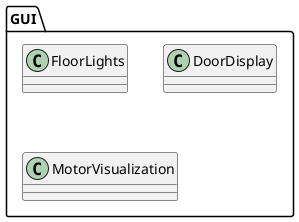 
java.lang.IllegalStateException: net.sourceforge.plantuml.posimo.Cluster@3fee9989
	at net.sourceforge.plantuml.posimo.DotxMaker.printCluster(DotxMaker.java:74)
	at net.sourceforge.plantuml.posimo.DotxMaker.createDotString(DotxMaker.java:61)
	at net.sourceforge.plantuml.posimo.GraphvizSolverB.solve(GraphvizSolverB.java:88)
	at net.sourceforge.plantuml.cucadiagram.dot.CucaDiagramTxtMaker.<init>(CucaDiagramTxtMaker.java:103)
	at net.sourceforge.plantuml.cucadiagram.CucaDiagram.createFilesTxt(CucaDiagram.java:354)
	at net.sourceforge.plantuml.cucadiagram.CucaDiagram.exportDiagramInternal(CucaDiagram.java:305)
	at net.sourceforge.plantuml.classdiagram.ClassDiagram.exportDiagramInternal(ClassDiagram.java:206)
	at net.sourceforge.plantuml.UmlDiagram.exportDiagram(UmlDiagram.java:227)
	at net.sourceforge.plantuml.PSystemUtils.exportDiagramsCuca(PSystemUtils.java:208)
	at net.sourceforge.plantuml.PSystemUtils.exportDiagrams(PSystemUtils.java:69)
	at net.sourceforge.plantuml.SourceFileReader.getGeneratedImages(SourceFileReader.java:210)
	at net.sourceforge.plantuml.Run.manageFileInternal(Run.java:403)
	at net.sourceforge.plantuml.Run.processArgs(Run.java:325)
	at net.sourceforge.plantuml.Run.manageAllFiles(Run.java:300)
	at net.sourceforge.plantuml.Run.main(Run.java:135)

@startuml

package GUI{
  class FloorLights
  class DoorDisplay
  class MotorVisualization
}


@enduml

